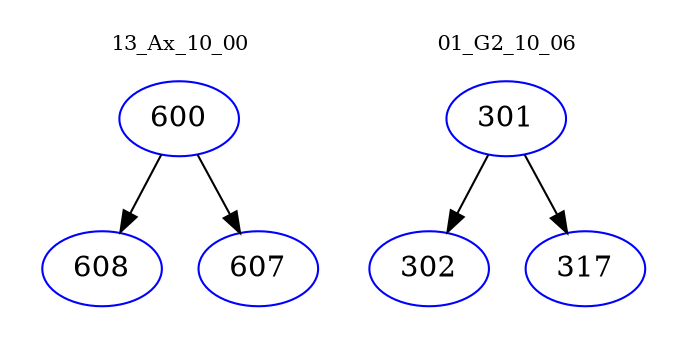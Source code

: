 digraph{
subgraph cluster_0 {
color = white
label = "13_Ax_10_00";
fontsize=10;
T0_600 [label="600", color="blue"]
T0_600 -> T0_608 [color="black"]
T0_608 [label="608", color="blue"]
T0_600 -> T0_607 [color="black"]
T0_607 [label="607", color="blue"]
}
subgraph cluster_1 {
color = white
label = "01_G2_10_06";
fontsize=10;
T1_301 [label="301", color="blue"]
T1_301 -> T1_302 [color="black"]
T1_302 [label="302", color="blue"]
T1_301 -> T1_317 [color="black"]
T1_317 [label="317", color="blue"]
}
}

